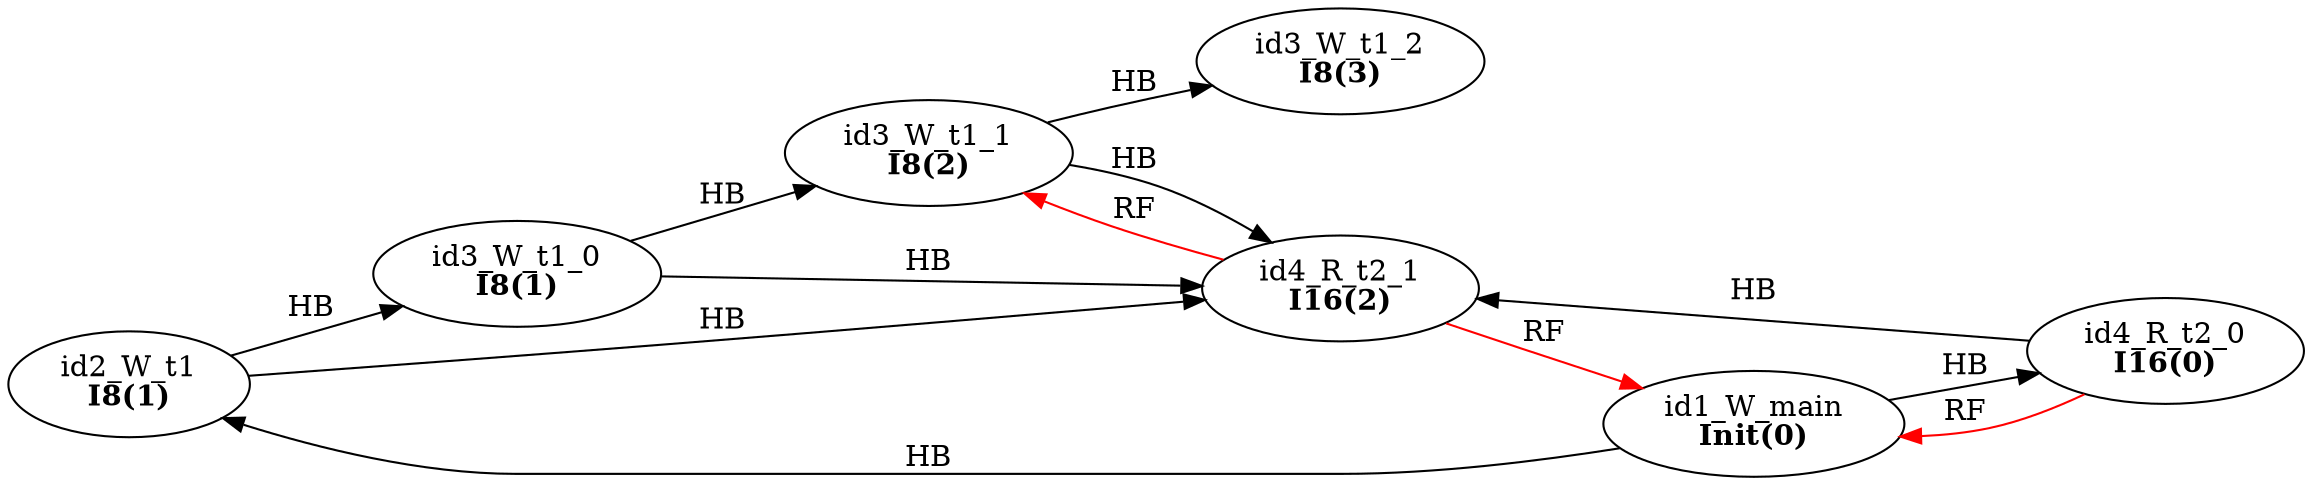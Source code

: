 digraph memory_model {
rankdir=LR;
splines=true; esep=0.5;
id2_W_t1 -> id3_W_t1_0 [label = "HB", color="black"];
id3_W_t1_0 -> id3_W_t1_1 [label = "HB", color="black"];
id3_W_t1_1 -> id3_W_t1_2 [label = "HB", color="black"];
id4_R_t2_0 -> id4_R_t2_1 [label = "HB", color="black"];
id1_W_main -> id2_W_t1 [label = "HB", color="black"];
id1_W_main -> id4_R_t2_0 [label = "HB", color="black"];
id2_W_t1 -> id4_R_t2_1 [label = "HB", color="black"];
id3_W_t1_0 -> id4_R_t2_1 [label = "HB", color="black"];
id3_W_t1_1 -> id4_R_t2_1 [label = "HB", color="black"];
id4_R_t2_0 -> id1_W_main [label = "RF", color="red"];
id4_R_t2_1 -> id1_W_main [label = "RF", color="red"];
id4_R_t2_1 -> id3_W_t1_1 [label = "RF", color="red"];
id1_W_main [label=<id1_W_main<br/><B>Init(0)</B>>, pos="2.5,8!"]
id2_W_t1 [label=<id2_W_t1<br/><B>I8(1)</B>>, pos="0,6!"]
id3_W_t1_0 [label=<id3_W_t1_0<br/><B>I8(1)</B>>, pos="0,4!"]
id3_W_t1_1 [label=<id3_W_t1_1<br/><B>I8(2)</B>>, pos="0,2!"]
id3_W_t1_2 [label=<id3_W_t1_2<br/><B>I8(3)</B>>, pos="0,0!"]
id4_R_t2_0 [label=<id4_R_t2_0<br/><B>I16(0)</B>>, pos="5,6!"]
id4_R_t2_1 [label=<id4_R_t2_1<br/><B>I16(2)</B>>, pos="5,4!"]
}